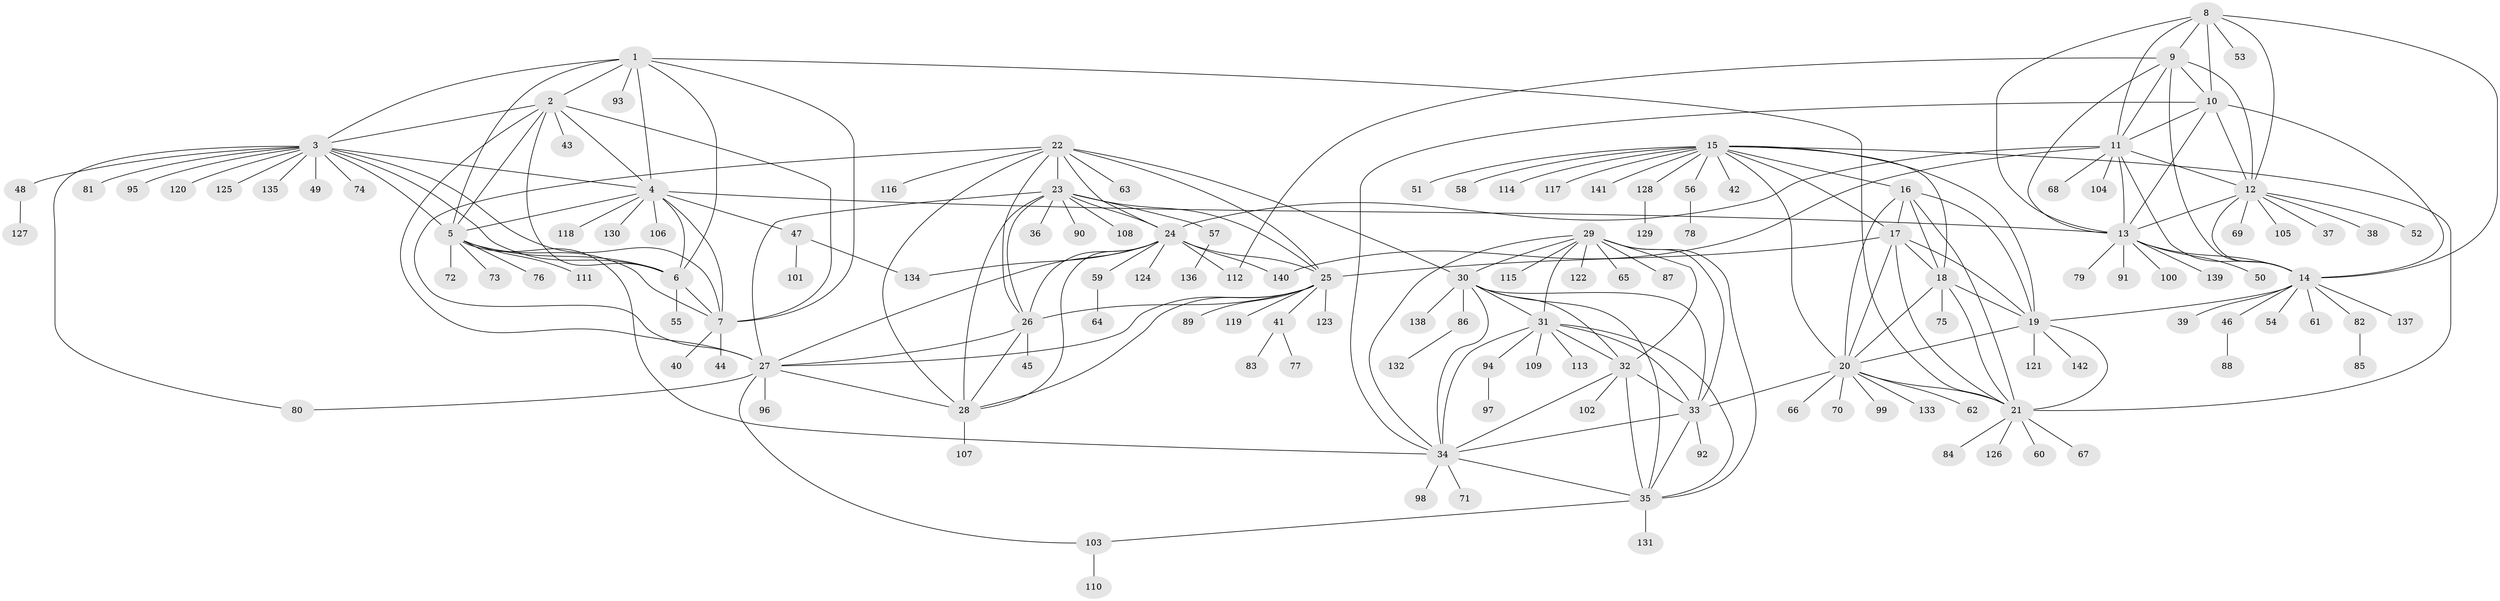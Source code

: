 // Generated by graph-tools (version 1.1) at 2025/11/02/27/25 16:11:29]
// undirected, 142 vertices, 227 edges
graph export_dot {
graph [start="1"]
  node [color=gray90,style=filled];
  1;
  2;
  3;
  4;
  5;
  6;
  7;
  8;
  9;
  10;
  11;
  12;
  13;
  14;
  15;
  16;
  17;
  18;
  19;
  20;
  21;
  22;
  23;
  24;
  25;
  26;
  27;
  28;
  29;
  30;
  31;
  32;
  33;
  34;
  35;
  36;
  37;
  38;
  39;
  40;
  41;
  42;
  43;
  44;
  45;
  46;
  47;
  48;
  49;
  50;
  51;
  52;
  53;
  54;
  55;
  56;
  57;
  58;
  59;
  60;
  61;
  62;
  63;
  64;
  65;
  66;
  67;
  68;
  69;
  70;
  71;
  72;
  73;
  74;
  75;
  76;
  77;
  78;
  79;
  80;
  81;
  82;
  83;
  84;
  85;
  86;
  87;
  88;
  89;
  90;
  91;
  92;
  93;
  94;
  95;
  96;
  97;
  98;
  99;
  100;
  101;
  102;
  103;
  104;
  105;
  106;
  107;
  108;
  109;
  110;
  111;
  112;
  113;
  114;
  115;
  116;
  117;
  118;
  119;
  120;
  121;
  122;
  123;
  124;
  125;
  126;
  127;
  128;
  129;
  130;
  131;
  132;
  133;
  134;
  135;
  136;
  137;
  138;
  139;
  140;
  141;
  142;
  1 -- 2;
  1 -- 3;
  1 -- 4;
  1 -- 5;
  1 -- 6;
  1 -- 7;
  1 -- 21;
  1 -- 93;
  2 -- 3;
  2 -- 4;
  2 -- 5;
  2 -- 6;
  2 -- 7;
  2 -- 27;
  2 -- 43;
  3 -- 4;
  3 -- 5;
  3 -- 6;
  3 -- 7;
  3 -- 48;
  3 -- 49;
  3 -- 74;
  3 -- 80;
  3 -- 81;
  3 -- 95;
  3 -- 120;
  3 -- 125;
  3 -- 135;
  4 -- 5;
  4 -- 6;
  4 -- 7;
  4 -- 13;
  4 -- 47;
  4 -- 106;
  4 -- 118;
  4 -- 130;
  5 -- 6;
  5 -- 7;
  5 -- 34;
  5 -- 72;
  5 -- 73;
  5 -- 76;
  5 -- 111;
  6 -- 7;
  6 -- 55;
  7 -- 40;
  7 -- 44;
  8 -- 9;
  8 -- 10;
  8 -- 11;
  8 -- 12;
  8 -- 13;
  8 -- 14;
  8 -- 53;
  9 -- 10;
  9 -- 11;
  9 -- 12;
  9 -- 13;
  9 -- 14;
  9 -- 112;
  10 -- 11;
  10 -- 12;
  10 -- 13;
  10 -- 14;
  10 -- 34;
  11 -- 12;
  11 -- 13;
  11 -- 14;
  11 -- 24;
  11 -- 68;
  11 -- 104;
  11 -- 140;
  12 -- 13;
  12 -- 14;
  12 -- 37;
  12 -- 38;
  12 -- 52;
  12 -- 69;
  12 -- 105;
  13 -- 14;
  13 -- 50;
  13 -- 79;
  13 -- 91;
  13 -- 100;
  13 -- 139;
  14 -- 19;
  14 -- 39;
  14 -- 46;
  14 -- 54;
  14 -- 61;
  14 -- 82;
  14 -- 137;
  15 -- 16;
  15 -- 17;
  15 -- 18;
  15 -- 19;
  15 -- 20;
  15 -- 21;
  15 -- 42;
  15 -- 51;
  15 -- 56;
  15 -- 58;
  15 -- 114;
  15 -- 117;
  15 -- 128;
  15 -- 141;
  16 -- 17;
  16 -- 18;
  16 -- 19;
  16 -- 20;
  16 -- 21;
  17 -- 18;
  17 -- 19;
  17 -- 20;
  17 -- 21;
  17 -- 25;
  18 -- 19;
  18 -- 20;
  18 -- 21;
  18 -- 75;
  19 -- 20;
  19 -- 21;
  19 -- 121;
  19 -- 142;
  20 -- 21;
  20 -- 33;
  20 -- 62;
  20 -- 66;
  20 -- 70;
  20 -- 99;
  20 -- 133;
  21 -- 60;
  21 -- 67;
  21 -- 84;
  21 -- 126;
  22 -- 23;
  22 -- 24;
  22 -- 25;
  22 -- 26;
  22 -- 27;
  22 -- 28;
  22 -- 30;
  22 -- 63;
  22 -- 116;
  23 -- 24;
  23 -- 25;
  23 -- 26;
  23 -- 27;
  23 -- 28;
  23 -- 36;
  23 -- 57;
  23 -- 90;
  23 -- 108;
  24 -- 25;
  24 -- 26;
  24 -- 27;
  24 -- 28;
  24 -- 59;
  24 -- 112;
  24 -- 124;
  24 -- 134;
  24 -- 140;
  25 -- 26;
  25 -- 27;
  25 -- 28;
  25 -- 41;
  25 -- 89;
  25 -- 119;
  25 -- 123;
  26 -- 27;
  26 -- 28;
  26 -- 45;
  27 -- 28;
  27 -- 80;
  27 -- 96;
  27 -- 103;
  28 -- 107;
  29 -- 30;
  29 -- 31;
  29 -- 32;
  29 -- 33;
  29 -- 34;
  29 -- 35;
  29 -- 65;
  29 -- 87;
  29 -- 115;
  29 -- 122;
  30 -- 31;
  30 -- 32;
  30 -- 33;
  30 -- 34;
  30 -- 35;
  30 -- 86;
  30 -- 138;
  31 -- 32;
  31 -- 33;
  31 -- 34;
  31 -- 35;
  31 -- 94;
  31 -- 109;
  31 -- 113;
  32 -- 33;
  32 -- 34;
  32 -- 35;
  32 -- 102;
  33 -- 34;
  33 -- 35;
  33 -- 92;
  34 -- 35;
  34 -- 71;
  34 -- 98;
  35 -- 103;
  35 -- 131;
  41 -- 77;
  41 -- 83;
  46 -- 88;
  47 -- 101;
  47 -- 134;
  48 -- 127;
  56 -- 78;
  57 -- 136;
  59 -- 64;
  82 -- 85;
  86 -- 132;
  94 -- 97;
  103 -- 110;
  128 -- 129;
}
